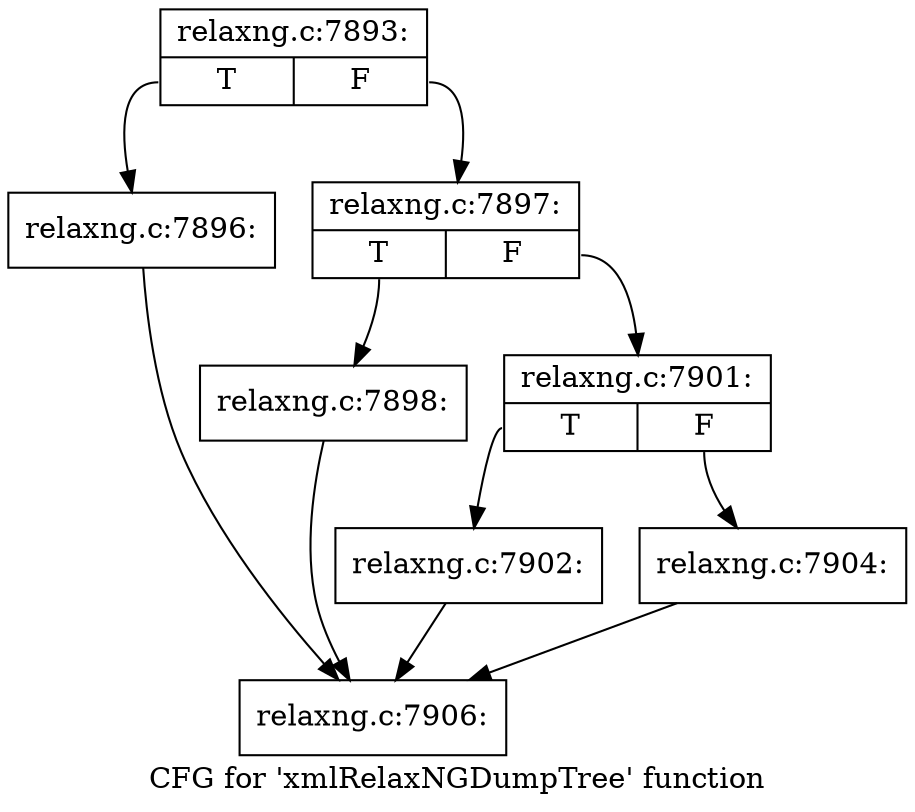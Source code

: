 digraph "CFG for 'xmlRelaxNGDumpTree' function" {
	label="CFG for 'xmlRelaxNGDumpTree' function";

	Node0x3a21200 [shape=record,label="{relaxng.c:7893:|{<s0>T|<s1>F}}"];
	Node0x3a21200:s0 -> Node0x3a1ca60;
	Node0x3a21200:s1 -> Node0x3a1cab0;
	Node0x3a1ca60 [shape=record,label="{relaxng.c:7896:}"];
	Node0x3a1ca60 -> Node0x3a266c0;
	Node0x3a1cab0 [shape=record,label="{relaxng.c:7897:|{<s0>T|<s1>F}}"];
	Node0x3a1cab0:s0 -> Node0x3a21190;
	Node0x3a1cab0:s1 -> Node0x3a25e60;
	Node0x3a21190 [shape=record,label="{relaxng.c:7898:}"];
	Node0x3a21190 -> Node0x3a266c0;
	Node0x3a25e60 [shape=record,label="{relaxng.c:7901:|{<s0>T|<s1>F}}"];
	Node0x3a25e60:s0 -> Node0x3a26670;
	Node0x3a25e60:s1 -> Node0x3a26710;
	Node0x3a26670 [shape=record,label="{relaxng.c:7902:}"];
	Node0x3a26670 -> Node0x3a266c0;
	Node0x3a26710 [shape=record,label="{relaxng.c:7904:}"];
	Node0x3a26710 -> Node0x3a266c0;
	Node0x3a266c0 [shape=record,label="{relaxng.c:7906:}"];
}
